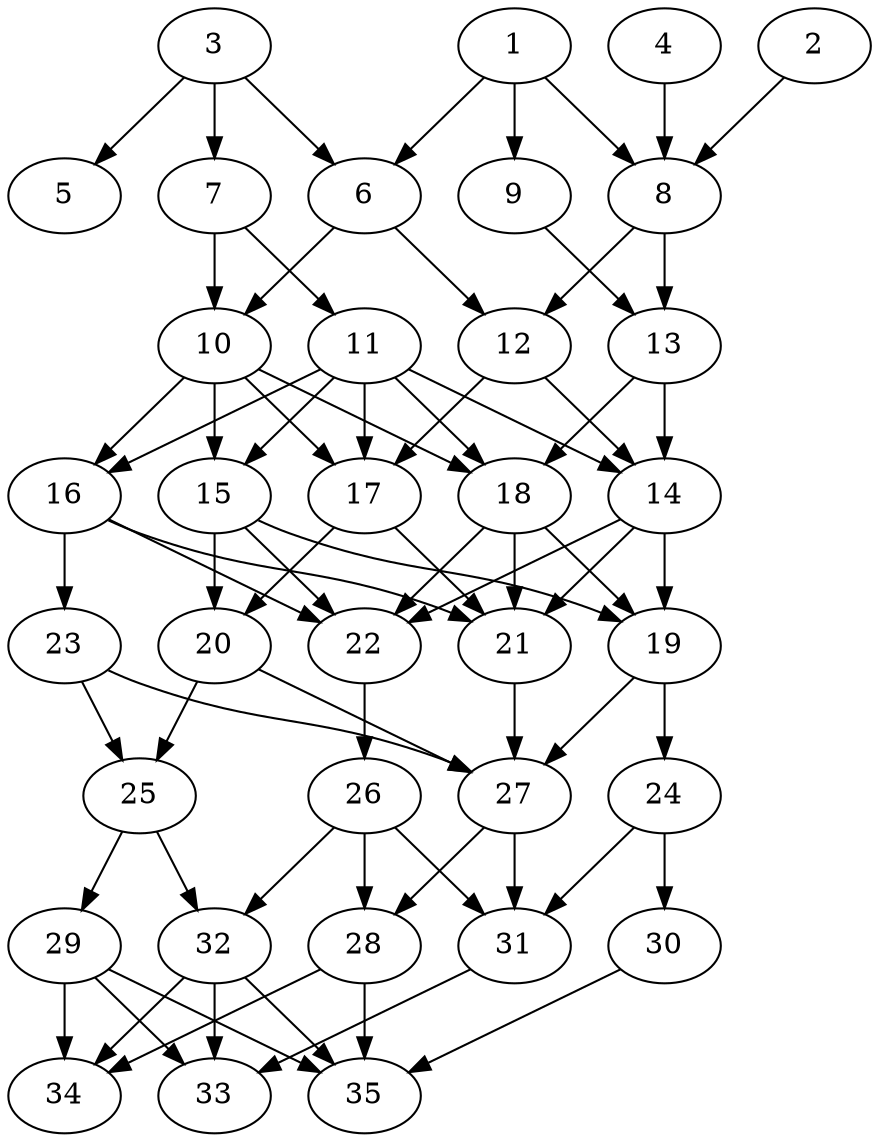 // DAG automatically generated by daggen at Thu Oct  3 14:05:37 2019
// ./daggen --dot -n 35 --ccr 0.3 --fat 0.5 --regular 0.7 --density 0.7 --mindata 5242880 --maxdata 52428800 
digraph G {
  1 [size="144762880", alpha="0.09", expect_size="43428864"] 
  1 -> 6 [size ="43428864"]
  1 -> 8 [size ="43428864"]
  1 -> 9 [size ="43428864"]
  2 [size="104782507", alpha="0.05", expect_size="31434752"] 
  2 -> 8 [size ="31434752"]
  3 [size="159081813", alpha="0.16", expect_size="47724544"] 
  3 -> 5 [size ="47724544"]
  3 -> 6 [size ="47724544"]
  3 -> 7 [size ="47724544"]
  4 [size="25272320", alpha="0.03", expect_size="7581696"] 
  4 -> 8 [size ="7581696"]
  5 [size="105192107", alpha="0.17", expect_size="31557632"] 
  6 [size="108724907", alpha="0.12", expect_size="32617472"] 
  6 -> 10 [size ="32617472"]
  6 -> 12 [size ="32617472"]
  7 [size="82688000", alpha="0.15", expect_size="24806400"] 
  7 -> 10 [size ="24806400"]
  7 -> 11 [size ="24806400"]
  8 [size="156142933", alpha="0.03", expect_size="46842880"] 
  8 -> 12 [size ="46842880"]
  8 -> 13 [size ="46842880"]
  9 [size="118882987", alpha="0.16", expect_size="35664896"] 
  9 -> 13 [size ="35664896"]
  10 [size="53234347", alpha="0.08", expect_size="15970304"] 
  10 -> 15 [size ="15970304"]
  10 -> 16 [size ="15970304"]
  10 -> 17 [size ="15970304"]
  10 -> 18 [size ="15970304"]
  11 [size="171117227", alpha="0.07", expect_size="51335168"] 
  11 -> 14 [size ="51335168"]
  11 -> 15 [size ="51335168"]
  11 -> 16 [size ="51335168"]
  11 -> 17 [size ="51335168"]
  11 -> 18 [size ="51335168"]
  12 [size="87309653", alpha="0.01", expect_size="26192896"] 
  12 -> 14 [size ="26192896"]
  12 -> 17 [size ="26192896"]
  13 [size="128112640", alpha="0.18", expect_size="38433792"] 
  13 -> 14 [size ="38433792"]
  13 -> 18 [size ="38433792"]
  14 [size="95498240", alpha="0.09", expect_size="28649472"] 
  14 -> 19 [size ="28649472"]
  14 -> 21 [size ="28649472"]
  14 -> 22 [size ="28649472"]
  15 [size="117381120", alpha="0.12", expect_size="35214336"] 
  15 -> 19 [size ="35214336"]
  15 -> 20 [size ="35214336"]
  15 -> 22 [size ="35214336"]
  16 [size="93641387", alpha="0.05", expect_size="28092416"] 
  16 -> 21 [size ="28092416"]
  16 -> 22 [size ="28092416"]
  16 -> 23 [size ="28092416"]
  17 [size="33850027", alpha="0.15", expect_size="10155008"] 
  17 -> 20 [size ="10155008"]
  17 -> 21 [size ="10155008"]
  18 [size="154074453", alpha="0.12", expect_size="46222336"] 
  18 -> 19 [size ="46222336"]
  18 -> 21 [size ="46222336"]
  18 -> 22 [size ="46222336"]
  19 [size="17544533", alpha="0.14", expect_size="5263360"] 
  19 -> 24 [size ="5263360"]
  19 -> 27 [size ="5263360"]
  20 [size="142346240", alpha="0.04", expect_size="42703872"] 
  20 -> 25 [size ="42703872"]
  20 -> 27 [size ="42703872"]
  21 [size="49367040", alpha="0.10", expect_size="14810112"] 
  21 -> 27 [size ="14810112"]
  22 [size="106980693", alpha="0.07", expect_size="32094208"] 
  22 -> 26 [size ="32094208"]
  23 [size="116002133", alpha="0.03", expect_size="34800640"] 
  23 -> 25 [size ="34800640"]
  23 -> 27 [size ="34800640"]
  24 [size="103065600", alpha="0.19", expect_size="30919680"] 
  24 -> 30 [size ="30919680"]
  24 -> 31 [size ="30919680"]
  25 [size="174759253", alpha="0.06", expect_size="52427776"] 
  25 -> 29 [size ="52427776"]
  25 -> 32 [size ="52427776"]
  26 [size="108871680", alpha="0.05", expect_size="32661504"] 
  26 -> 28 [size ="32661504"]
  26 -> 31 [size ="32661504"]
  26 -> 32 [size ="32661504"]
  27 [size="144469333", alpha="0.13", expect_size="43340800"] 
  27 -> 28 [size ="43340800"]
  27 -> 31 [size ="43340800"]
  28 [size="103495680", alpha="0.18", expect_size="31048704"] 
  28 -> 34 [size ="31048704"]
  28 -> 35 [size ="31048704"]
  29 [size="40553813", alpha="0.15", expect_size="12166144"] 
  29 -> 33 [size ="12166144"]
  29 -> 34 [size ="12166144"]
  29 -> 35 [size ="12166144"]
  30 [size="152166400", alpha="0.18", expect_size="45649920"] 
  30 -> 35 [size ="45649920"]
  31 [size="27395413", alpha="0.20", expect_size="8218624"] 
  31 -> 33 [size ="8218624"]
  32 [size="108100267", alpha="0.10", expect_size="32430080"] 
  32 -> 33 [size ="32430080"]
  32 -> 34 [size ="32430080"]
  32 -> 35 [size ="32430080"]
  33 [size="167017813", alpha="0.15", expect_size="50105344"] 
  34 [size="31184213", alpha="0.10", expect_size="9355264"] 
  35 [size="22968320", alpha="0.17", expect_size="6890496"] 
}
